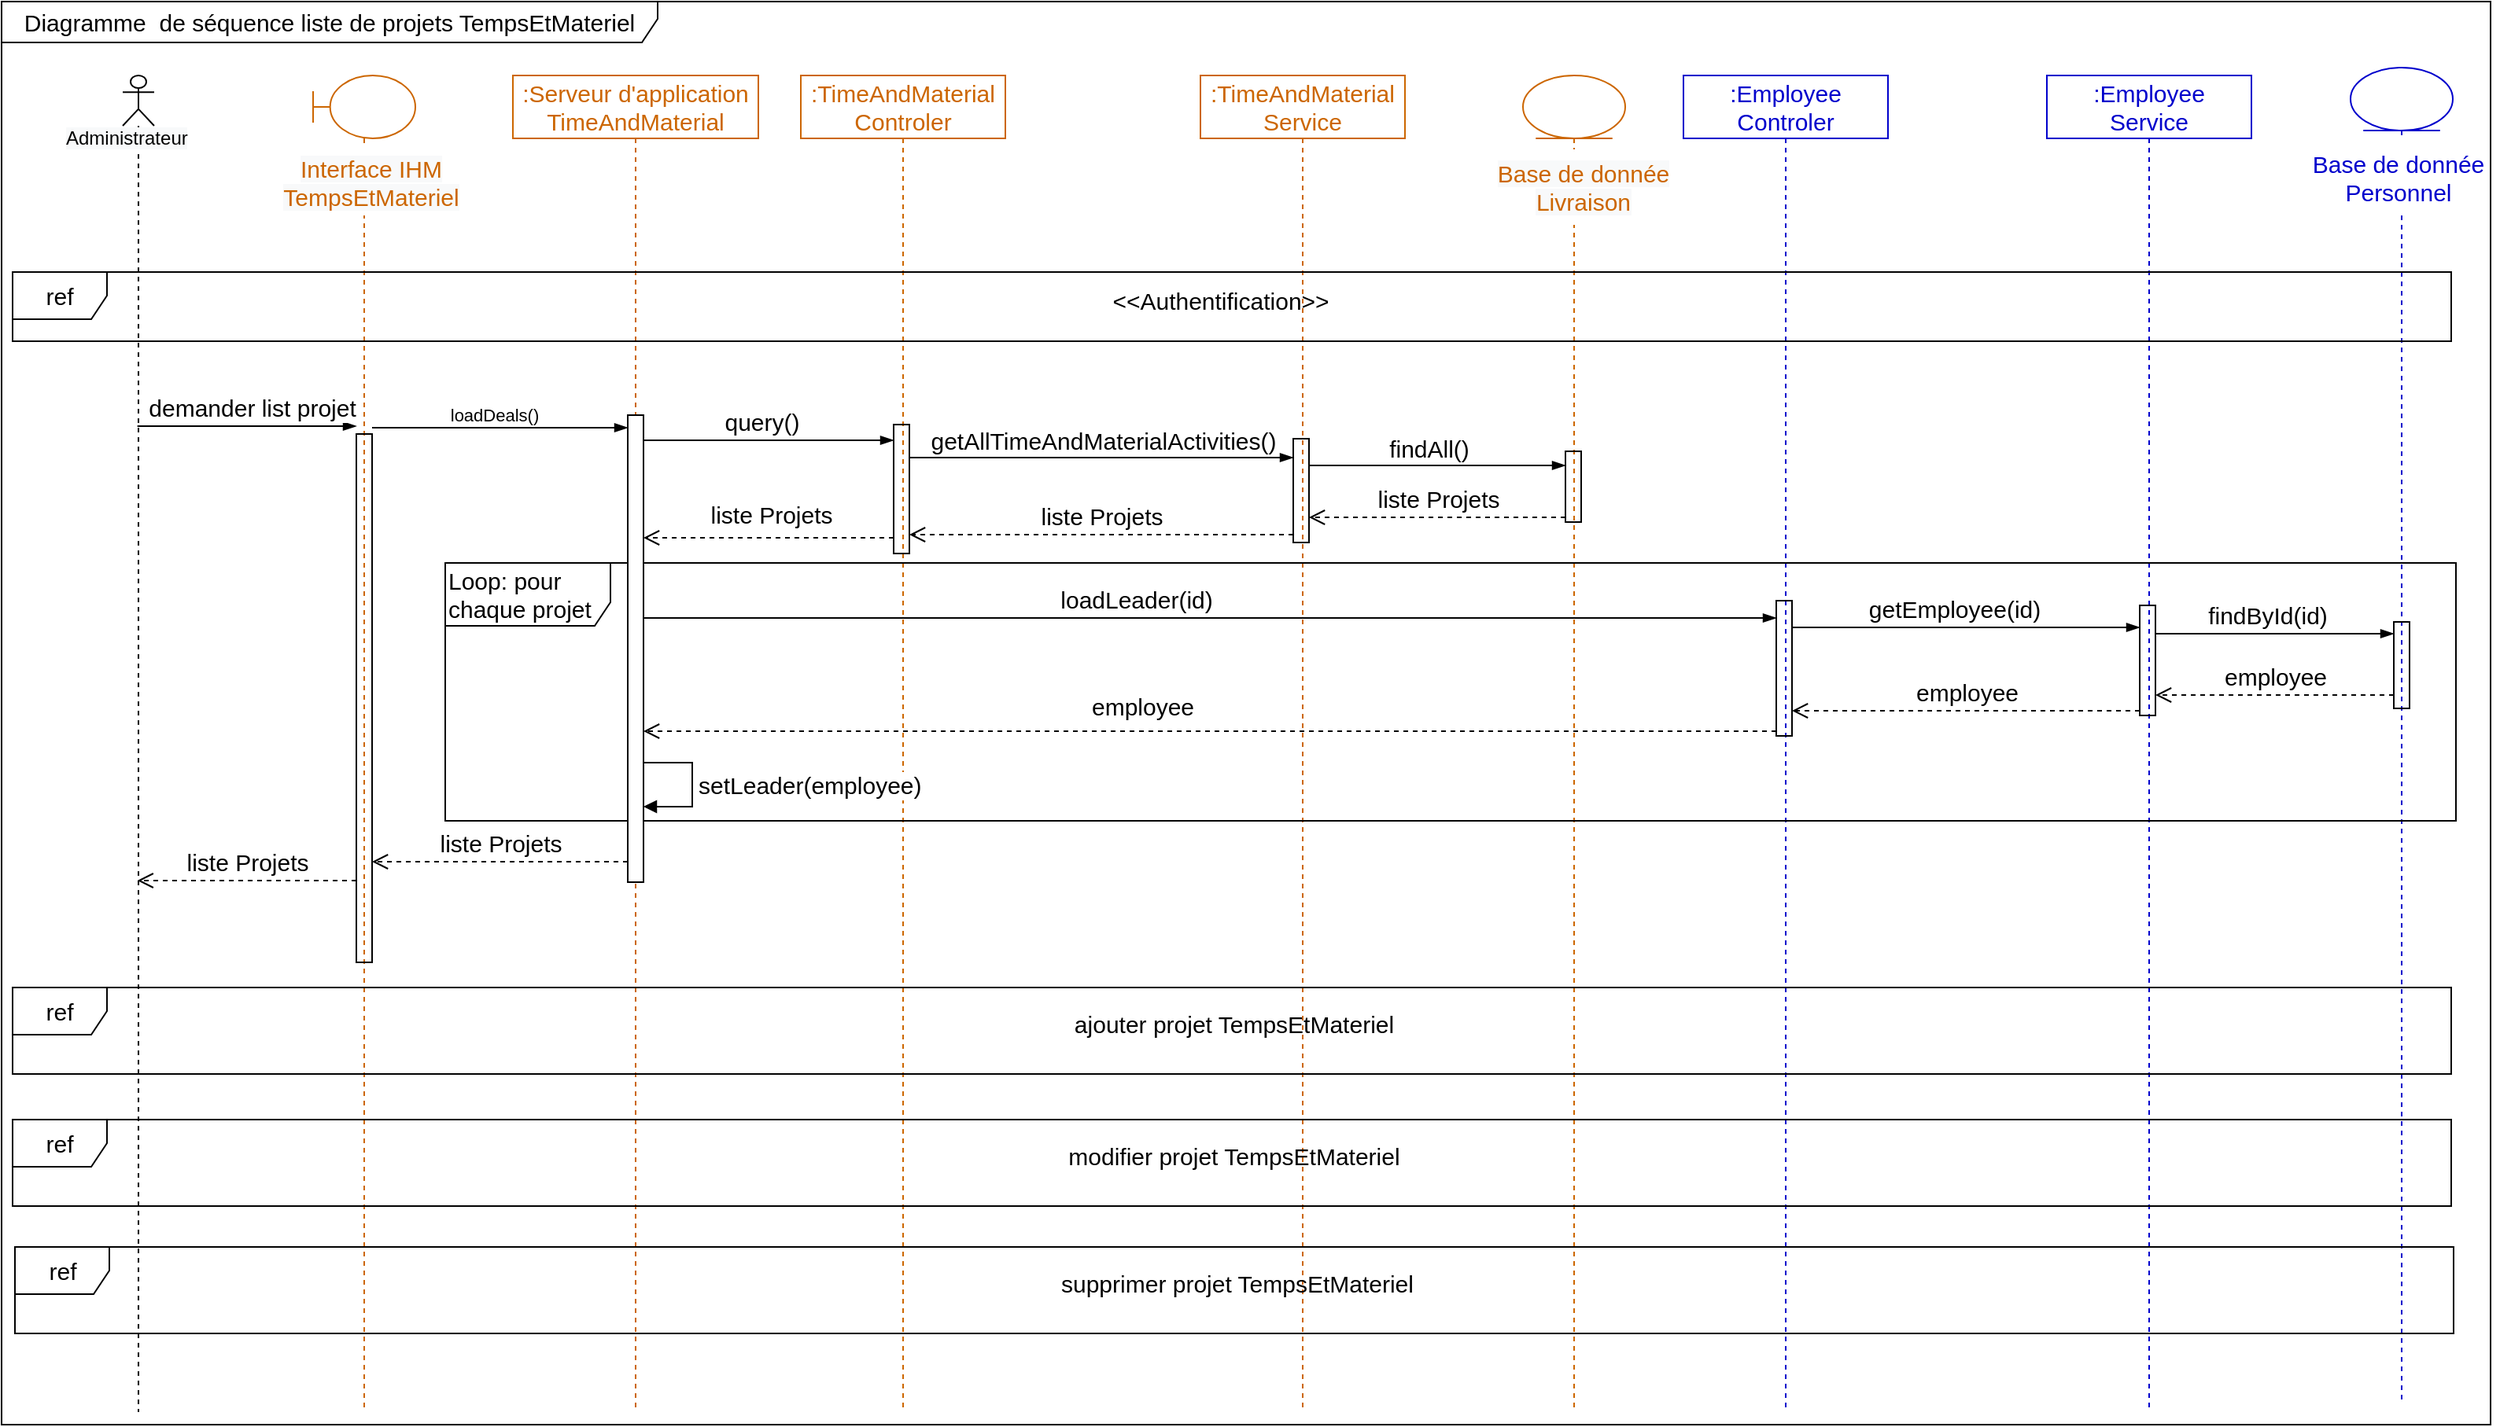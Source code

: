 <mxfile version="20.2.3" type="github">
  <diagram id="GG7RsVFY-ZaRTAt75dBU" name="Page-1">
    <mxGraphModel dx="1778" dy="993" grid="0" gridSize="10" guides="1" tooltips="1" connect="1" arrows="1" fold="1" page="1" pageScale="1" pageWidth="827" pageHeight="1169" math="0" shadow="0">
      <root>
        <mxCell id="0" />
        <mxCell id="1" parent="0" />
        <mxCell id="DRZjtDO21QbI87yVFXPy-7" value=":TimeAndMaterial&lt;br&gt;Controler" style="shape=umlLifeline;perimeter=lifelinePerimeter;whiteSpace=wrap;html=1;container=1;collapsible=0;recursiveResize=0;outlineConnect=0;rounded=0;shadow=0;glass=0;sketch=0;fillColor=none;fontSize=15;fontColor=#CC6600;strokeColor=#CC6600;" parent="1" vertex="1">
          <mxGeometry x="541" y="65" width="130" height="850" as="geometry" />
        </mxCell>
        <mxCell id="DRZjtDO21QbI87yVFXPy-24" value="" style="html=1;points=[];perimeter=orthogonalPerimeter;rounded=0;shadow=0;glass=0;sketch=0;fontSize=15;fillColor=none;" parent="DRZjtDO21QbI87yVFXPy-7" vertex="1">
          <mxGeometry x="59" y="222" width="10" height="82" as="geometry" />
        </mxCell>
        <mxCell id="DRZjtDO21QbI87yVFXPy-2" value="" style="shape=umlLifeline;participant=umlActor;perimeter=lifelinePerimeter;whiteSpace=wrap;html=1;container=1;collapsible=0;recursiveResize=0;verticalAlign=top;spacingTop=36;outlineConnect=0;fillColor=none;size=32;sketch=0;shadow=0;rounded=0;glass=0;" parent="1" vertex="1">
          <mxGeometry x="110" y="65" width="20" height="850" as="geometry" />
        </mxCell>
        <mxCell id="DRZjtDO21QbI87yVFXPy-3" value="&lt;span style=&quot;color: rgb(0, 0, 0); font-family: Helvetica; font-size: 12px; font-style: normal; font-variant-ligatures: normal; font-variant-caps: normal; font-weight: 400; letter-spacing: normal; orphans: 2; text-align: center; text-indent: 0px; text-transform: none; widows: 2; word-spacing: 0px; -webkit-text-stroke-width: 0px; background-color: rgb(248, 249, 250); text-decoration-thickness: initial; text-decoration-style: initial; text-decoration-color: initial; float: none; display: inline !important;&quot;&gt;Administrateur&lt;/span&gt;" style="text;whiteSpace=wrap;html=1;" parent="1" vertex="1">
          <mxGeometry x="72" y="91" width="105" height="36" as="geometry" />
        </mxCell>
        <mxCell id="DRZjtDO21QbI87yVFXPy-8" value=":TimeAndMaterial&lt;br&gt;Service" style="shape=umlLifeline;perimeter=lifelinePerimeter;whiteSpace=wrap;html=1;container=1;collapsible=0;recursiveResize=0;outlineConnect=0;rounded=0;shadow=0;glass=0;sketch=0;fillColor=none;fontSize=15;fontColor=#CC6600;strokeColor=#CC6600;" parent="1" vertex="1">
          <mxGeometry x="795" y="65" width="130" height="850" as="geometry" />
        </mxCell>
        <mxCell id="DRZjtDO21QbI87yVFXPy-27" value="" style="html=1;points=[];perimeter=orthogonalPerimeter;rounded=0;shadow=0;glass=0;sketch=0;fontSize=15;fillColor=none;" parent="DRZjtDO21QbI87yVFXPy-8" vertex="1">
          <mxGeometry x="59" y="231" width="10" height="66" as="geometry" />
        </mxCell>
        <mxCell id="DRZjtDO21QbI87yVFXPy-10" value="" style="shape=umlLifeline;participant=umlEntity;perimeter=lifelinePerimeter;whiteSpace=wrap;html=1;container=1;collapsible=0;recursiveResize=0;verticalAlign=top;spacingTop=36;outlineConnect=0;rounded=0;shadow=0;glass=0;sketch=0;fontSize=15;fillColor=none;fontColor=#CC6600;strokeColor=#CC6600;" parent="1" vertex="1">
          <mxGeometry x="1000" y="65" width="65" height="850" as="geometry" />
        </mxCell>
        <mxCell id="DRZjtDO21QbI87yVFXPy-29" value="" style="html=1;points=[];perimeter=orthogonalPerimeter;rounded=0;shadow=0;glass=0;sketch=0;fontSize=15;fillColor=none;" parent="DRZjtDO21QbI87yVFXPy-10" vertex="1">
          <mxGeometry x="27" y="239" width="10" height="45" as="geometry" />
        </mxCell>
        <mxCell id="DRZjtDO21QbI87yVFXPy-11" value="&lt;span style=&quot;font-family: Helvetica; font-size: 15px; font-style: normal; font-variant-ligatures: normal; font-variant-caps: normal; font-weight: 400; letter-spacing: normal; orphans: 2; text-indent: 0px; text-transform: none; widows: 2; word-spacing: 0px; -webkit-text-stroke-width: 0px; background-color: rgb(248, 249, 250); text-decoration-thickness: initial; text-decoration-style: initial; text-decoration-color: initial; float: none; display: inline !important;&quot;&gt;Base de donnée&lt;br&gt;Livraison&lt;br&gt;&lt;/span&gt;" style="text;whiteSpace=wrap;html=1;fontSize=15;align=center;fillColor=default;fontColor=#CC6600;" parent="DRZjtDO21QbI87yVFXPy-10" vertex="1">
          <mxGeometry x="-21" y="47" width="119" height="48" as="geometry" />
        </mxCell>
        <mxCell id="DRZjtDO21QbI87yVFXPy-12" value="" style="shape=umlLifeline;participant=umlBoundary;perimeter=lifelinePerimeter;whiteSpace=wrap;html=1;container=1;collapsible=0;recursiveResize=0;verticalAlign=top;spacingTop=36;outlineConnect=0;rounded=0;shadow=0;glass=0;sketch=0;fontSize=15;fillColor=none;fontColor=#CC6600;strokeColor=#CC6600;" parent="1" vertex="1">
          <mxGeometry x="231" y="65" width="65" height="850" as="geometry" />
        </mxCell>
        <mxCell id="DRZjtDO21QbI87yVFXPy-13" value="&lt;span style=&quot;font-family: Helvetica; font-size: 15px; font-style: normal; font-variant-ligatures: normal; font-variant-caps: normal; font-weight: 400; letter-spacing: normal; orphans: 2; text-indent: 0px; text-transform: none; widows: 2; word-spacing: 0px; -webkit-text-stroke-width: 0px; background-color: rgb(248, 249, 250); text-decoration-thickness: initial; text-decoration-style: initial; text-decoration-color: initial; float: none; display: inline !important;&quot;&gt;Interface IHM&lt;/span&gt;&lt;br style=&quot;font-family: Helvetica; font-size: 15px; font-style: normal; font-variant-ligatures: normal; font-variant-caps: normal; font-weight: 400; letter-spacing: normal; orphans: 2; text-indent: 0px; text-transform: none; widows: 2; word-spacing: 0px; -webkit-text-stroke-width: 0px; background-color: rgb(248, 249, 250); text-decoration-thickness: initial; text-decoration-style: initial; text-decoration-color: initial;&quot;&gt;&lt;span style=&quot;font-family: Helvetica; font-size: 15px; font-style: normal; font-variant-ligatures: normal; font-variant-caps: normal; font-weight: 400; letter-spacing: normal; orphans: 2; text-indent: 0px; text-transform: none; widows: 2; word-spacing: 0px; -webkit-text-stroke-width: 0px; background-color: rgb(248, 249, 250); text-decoration-thickness: initial; text-decoration-style: initial; text-decoration-color: initial; float: none; display: inline !important;&quot;&gt;TempsEtMateriel&lt;/span&gt;" style="text;whiteSpace=wrap;html=1;fontSize=15;align=center;fillColor=default;fontColor=#CC6600;" parent="DRZjtDO21QbI87yVFXPy-12" vertex="1">
          <mxGeometry x="-24" y="44" width="122" height="45" as="geometry" />
        </mxCell>
        <mxCell id="DRZjtDO21QbI87yVFXPy-21" value="" style="html=1;points=[];perimeter=orthogonalPerimeter;rounded=0;shadow=0;glass=0;sketch=0;fontSize=15;fillColor=none;" parent="DRZjtDO21QbI87yVFXPy-12" vertex="1">
          <mxGeometry x="27.5" y="228" width="10" height="336" as="geometry" />
        </mxCell>
        <mxCell id="DRZjtDO21QbI87yVFXPy-14" value=":Employee&lt;br&gt;Controler" style="shape=umlLifeline;perimeter=lifelinePerimeter;whiteSpace=wrap;html=1;container=1;collapsible=0;recursiveResize=0;outlineConnect=0;rounded=0;shadow=0;glass=0;sketch=0;fillColor=none;fontSize=15;strokeColor=#0000CC;fontColor=#0000CC;" parent="1" vertex="1">
          <mxGeometry x="1102" y="65" width="130" height="850" as="geometry" />
        </mxCell>
        <mxCell id="DRZjtDO21QbI87yVFXPy-41" value="" style="html=1;points=[];perimeter=orthogonalPerimeter;rounded=0;shadow=0;glass=0;sketch=0;fontSize=15;fillColor=none;" parent="DRZjtDO21QbI87yVFXPy-14" vertex="1">
          <mxGeometry x="59" y="334" width="10" height="86" as="geometry" />
        </mxCell>
        <mxCell id="DRZjtDO21QbI87yVFXPy-16" value="" style="shape=umlLifeline;participant=umlEntity;perimeter=lifelinePerimeter;whiteSpace=wrap;html=1;container=1;collapsible=0;recursiveResize=0;verticalAlign=top;spacingTop=36;outlineConnect=0;rounded=0;shadow=0;glass=0;sketch=0;fontSize=15;fillColor=none;strokeColor=#0000CC;" parent="1" vertex="1">
          <mxGeometry x="1526" y="60" width="65" height="850" as="geometry" />
        </mxCell>
        <mxCell id="DRZjtDO21QbI87yVFXPy-17" value="Base de donnée&lt;br&gt;Personnel" style="text;whiteSpace=wrap;html=1;fontSize=15;align=center;fillColor=default;fontColor=#0000CC;" parent="DRZjtDO21QbI87yVFXPy-16" vertex="1">
          <mxGeometry x="-33" y="46" width="127" height="48" as="geometry" />
        </mxCell>
        <mxCell id="DRZjtDO21QbI87yVFXPy-46" value="" style="html=1;points=[];perimeter=orthogonalPerimeter;rounded=0;shadow=0;glass=0;sketch=0;fontSize=15;fillColor=none;" parent="DRZjtDO21QbI87yVFXPy-16" vertex="1">
          <mxGeometry x="27.5" y="352.5" width="10" height="55" as="geometry" />
        </mxCell>
        <mxCell id="DRZjtDO21QbI87yVFXPy-15" value=":Employee&lt;br&gt;Service" style="shape=umlLifeline;perimeter=lifelinePerimeter;whiteSpace=wrap;html=1;container=1;collapsible=0;recursiveResize=0;outlineConnect=0;rounded=0;shadow=0;glass=0;sketch=0;fillColor=none;fontSize=15;strokeColor=#0000CC;fontColor=#0000CC;" parent="1" vertex="1">
          <mxGeometry x="1333" y="65" width="130" height="850" as="geometry" />
        </mxCell>
        <mxCell id="DRZjtDO21QbI87yVFXPy-43" value="" style="html=1;points=[];perimeter=orthogonalPerimeter;rounded=0;shadow=0;glass=0;sketch=0;fontSize=15;fillColor=none;" parent="DRZjtDO21QbI87yVFXPy-15" vertex="1">
          <mxGeometry x="59" y="337" width="10" height="70" as="geometry" />
        </mxCell>
        <mxCell id="DRZjtDO21QbI87yVFXPy-18" value="" style="edgeStyle=elbowEdgeStyle;fontSize=12;html=1;endArrow=blockThin;endFill=1;rounded=0;" parent="1" edge="1">
          <mxGeometry width="160" relative="1" as="geometry">
            <mxPoint x="119.324" y="288" as="sourcePoint" />
            <mxPoint x="258.5" y="288" as="targetPoint" />
            <Array as="points">
              <mxPoint x="190" y="288" />
              <mxPoint x="171" y="261" />
            </Array>
          </mxGeometry>
        </mxCell>
        <mxCell id="DRZjtDO21QbI87yVFXPy-19" value="demander list projet" style="edgeLabel;html=1;align=center;verticalAlign=middle;resizable=0;points=[];fontSize=15;" parent="DRZjtDO21QbI87yVFXPy-18" vertex="1" connectable="0">
          <mxGeometry x="-0.395" relative="1" as="geometry">
            <mxPoint x="30" y="-12" as="offset" />
          </mxGeometry>
        </mxCell>
        <mxCell id="DRZjtDO21QbI87yVFXPy-23" value="" style="edgeStyle=elbowEdgeStyle;fontSize=12;html=1;endArrow=blockThin;endFill=1;rounded=0;" parent="1" source="kpgrijez0biBoFg0Qp2z-3" target="DRZjtDO21QbI87yVFXPy-24" edge="1">
          <mxGeometry width="160" relative="1" as="geometry">
            <mxPoint x="532" y="237" as="sourcePoint" />
            <mxPoint x="637" y="443" as="targetPoint" />
            <Array as="points">
              <mxPoint x="561" y="297" />
              <mxPoint x="444" y="291" />
              <mxPoint x="426" y="304" />
            </Array>
          </mxGeometry>
        </mxCell>
        <mxCell id="DRZjtDO21QbI87yVFXPy-25" value="query()" style="edgeLabel;html=1;align=center;verticalAlign=middle;resizable=0;points=[];fontSize=15;" parent="DRZjtDO21QbI87yVFXPy-23" vertex="1" connectable="0">
          <mxGeometry x="-0.219" y="3" relative="1" as="geometry">
            <mxPoint x="13" y="-9" as="offset" />
          </mxGeometry>
        </mxCell>
        <mxCell id="DRZjtDO21QbI87yVFXPy-26" value="" style="edgeStyle=elbowEdgeStyle;fontSize=12;html=1;endArrow=blockThin;endFill=1;rounded=0;" parent="1" source="DRZjtDO21QbI87yVFXPy-24" target="DRZjtDO21QbI87yVFXPy-27" edge="1">
          <mxGeometry width="160" relative="1" as="geometry">
            <mxPoint x="394" y="355" as="sourcePoint" />
            <mxPoint x="554" y="355" as="targetPoint" />
            <Array as="points">
              <mxPoint x="753" y="308" />
              <mxPoint x="602" y="293" />
              <mxPoint x="527" y="322" />
            </Array>
          </mxGeometry>
        </mxCell>
        <mxCell id="DRZjtDO21QbI87yVFXPy-28" value="getAllTimeAndMaterialActivities()" style="edgeLabel;html=1;align=center;verticalAlign=middle;resizable=0;points=[];fontSize=15;" parent="DRZjtDO21QbI87yVFXPy-26" vertex="1" connectable="0">
          <mxGeometry x="0.124" relative="1" as="geometry">
            <mxPoint x="-14" y="-11" as="offset" />
          </mxGeometry>
        </mxCell>
        <mxCell id="DRZjtDO21QbI87yVFXPy-30" value="" style="edgeStyle=elbowEdgeStyle;fontSize=12;html=1;endArrow=blockThin;endFill=1;rounded=0;" parent="1" source="DRZjtDO21QbI87yVFXPy-27" target="DRZjtDO21QbI87yVFXPy-29" edge="1">
          <mxGeometry width="160" relative="1" as="geometry">
            <mxPoint x="474" y="355" as="sourcePoint" />
            <mxPoint x="634" y="355" as="targetPoint" />
            <Array as="points">
              <mxPoint x="869" y="313" />
              <mxPoint x="766" y="318" />
            </Array>
          </mxGeometry>
        </mxCell>
        <mxCell id="DRZjtDO21QbI87yVFXPy-31" value="findAll()" style="edgeLabel;html=1;align=center;verticalAlign=middle;resizable=0;points=[];fontSize=15;" parent="DRZjtDO21QbI87yVFXPy-30" vertex="1" connectable="0">
          <mxGeometry x="-0.356" y="2" relative="1" as="geometry">
            <mxPoint x="23" y="-9" as="offset" />
          </mxGeometry>
        </mxCell>
        <mxCell id="DRZjtDO21QbI87yVFXPy-32" value="liste Projets" style="html=1;verticalAlign=bottom;endArrow=open;dashed=1;endSize=8;rounded=0;fontSize=15;" parent="1" edge="1" target="DRZjtDO21QbI87yVFXPy-27" source="DRZjtDO21QbI87yVFXPy-29">
          <mxGeometry relative="1" as="geometry">
            <mxPoint x="806" y="342" as="sourcePoint" />
            <mxPoint x="668" y="342" as="targetPoint" />
            <Array as="points">
              <mxPoint x="948" y="346" />
            </Array>
          </mxGeometry>
        </mxCell>
        <mxCell id="DRZjtDO21QbI87yVFXPy-33" value="liste Projets" style="html=1;verticalAlign=bottom;endArrow=open;dashed=1;endSize=8;rounded=0;fontSize=15;" parent="1" edge="1" target="DRZjtDO21QbI87yVFXPy-24" source="DRZjtDO21QbI87yVFXPy-27">
          <mxGeometry relative="1" as="geometry">
            <mxPoint x="658" y="347" as="sourcePoint" />
            <mxPoint x="477" y="347" as="targetPoint" />
            <Array as="points">
              <mxPoint x="758" y="357" />
            </Array>
          </mxGeometry>
        </mxCell>
        <mxCell id="DRZjtDO21QbI87yVFXPy-34" value="liste Projets" style="html=1;verticalAlign=bottom;endArrow=open;dashed=1;endSize=8;rounded=0;fontSize=15;" parent="1" source="DRZjtDO21QbI87yVFXPy-24" target="kpgrijez0biBoFg0Qp2z-3" edge="1">
          <mxGeometry x="-0.019" y="-3" relative="1" as="geometry">
            <mxPoint x="479" y="359" as="sourcePoint" />
            <mxPoint x="298" y="359" as="targetPoint" />
            <Array as="points">
              <mxPoint x="446" y="359" />
            </Array>
            <mxPoint as="offset" />
          </mxGeometry>
        </mxCell>
        <mxCell id="DRZjtDO21QbI87yVFXPy-38" value="" style="edgeStyle=elbowEdgeStyle;fontSize=12;html=1;endArrow=blockThin;endFill=1;rounded=0;" parent="1" source="kpgrijez0biBoFg0Qp2z-3" target="DRZjtDO21QbI87yVFXPy-41" edge="1">
          <mxGeometry width="160" relative="1" as="geometry">
            <mxPoint x="312" y="410" as="sourcePoint" />
            <mxPoint x="985.5" y="410" as="targetPoint" />
            <Array as="points">
              <mxPoint x="873" y="410" />
            </Array>
          </mxGeometry>
        </mxCell>
        <mxCell id="DRZjtDO21QbI87yVFXPy-39" value="loadLeader(id)" style="edgeLabel;html=1;align=center;verticalAlign=middle;resizable=0;points=[];fontSize=15;" parent="DRZjtDO21QbI87yVFXPy-38" vertex="1" connectable="0">
          <mxGeometry x="-0.256" y="-3" relative="1" as="geometry">
            <mxPoint x="45" y="-15" as="offset" />
          </mxGeometry>
        </mxCell>
        <mxCell id="DRZjtDO21QbI87yVFXPy-42" value="" style="fontSize=12;html=1;endArrow=blockThin;endFill=1;rounded=0;" parent="1" source="DRZjtDO21QbI87yVFXPy-41" target="DRZjtDO21QbI87yVFXPy-43" edge="1">
          <mxGeometry width="160" relative="1" as="geometry">
            <mxPoint x="917" y="389" as="sourcePoint" />
            <mxPoint x="1077" y="389" as="targetPoint" />
            <Array as="points">
              <mxPoint x="1263" y="416" />
            </Array>
          </mxGeometry>
        </mxCell>
        <mxCell id="DRZjtDO21QbI87yVFXPy-45" value="getEmployee(id)" style="edgeLabel;html=1;align=center;verticalAlign=middle;resizable=0;points=[];fontSize=15;" parent="DRZjtDO21QbI87yVFXPy-42" vertex="1" connectable="0">
          <mxGeometry x="-0.254" y="1" relative="1" as="geometry">
            <mxPoint x="20" y="-11" as="offset" />
          </mxGeometry>
        </mxCell>
        <mxCell id="DRZjtDO21QbI87yVFXPy-47" value="" style="edgeStyle=elbowEdgeStyle;fontSize=12;html=1;endArrow=blockThin;endFill=1;rounded=0;" parent="1" source="DRZjtDO21QbI87yVFXPy-43" target="DRZjtDO21QbI87yVFXPy-46" edge="1">
          <mxGeometry width="160" relative="1" as="geometry">
            <mxPoint x="1065" y="396" as="sourcePoint" />
            <mxPoint x="1225" y="396" as="targetPoint" />
            <Array as="points">
              <mxPoint x="1442" y="420" />
              <mxPoint x="1334" y="409" />
            </Array>
          </mxGeometry>
        </mxCell>
        <mxCell id="DRZjtDO21QbI87yVFXPy-48" value="findById(id)" style="edgeLabel;html=1;align=center;verticalAlign=middle;resizable=0;points=[];fontSize=15;" parent="DRZjtDO21QbI87yVFXPy-47" vertex="1" connectable="0">
          <mxGeometry x="-0.269" y="1" relative="1" as="geometry">
            <mxPoint x="15" y="-11" as="offset" />
          </mxGeometry>
        </mxCell>
        <mxCell id="DRZjtDO21QbI87yVFXPy-49" value="employee" style="html=1;verticalAlign=bottom;endArrow=open;dashed=1;endSize=8;rounded=0;fontSize=15;" parent="1" source="DRZjtDO21QbI87yVFXPy-46" target="DRZjtDO21QbI87yVFXPy-43" edge="1">
          <mxGeometry relative="1" as="geometry">
            <mxPoint x="1511" y="460" as="sourcePoint" />
            <mxPoint x="1221" y="462" as="targetPoint" />
            <Array as="points">
              <mxPoint x="1449" y="459" />
            </Array>
          </mxGeometry>
        </mxCell>
        <mxCell id="DRZjtDO21QbI87yVFXPy-50" value="employee" style="html=1;verticalAlign=bottom;endArrow=open;dashed=1;endSize=8;rounded=0;fontSize=15;" parent="1" edge="1" target="DRZjtDO21QbI87yVFXPy-41" source="DRZjtDO21QbI87yVFXPy-43">
          <mxGeometry relative="1" as="geometry">
            <mxPoint x="1158" y="471" as="sourcePoint" />
            <mxPoint x="991" y="471" as="targetPoint" />
            <Array as="points">
              <mxPoint x="1237" y="469" />
            </Array>
          </mxGeometry>
        </mxCell>
        <mxCell id="DRZjtDO21QbI87yVFXPy-51" value="employee" style="html=1;verticalAlign=bottom;endArrow=open;dashed=1;endSize=8;rounded=0;fontSize=15;startArrow=none;" parent="1" source="DRZjtDO21QbI87yVFXPy-41" target="kpgrijez0biBoFg0Qp2z-3" edge="1">
          <mxGeometry x="0.121" y="-4" relative="1" as="geometry">
            <mxPoint x="981" y="481.0" as="sourcePoint" />
            <mxPoint x="312" y="396.509" as="targetPoint" />
            <Array as="points">
              <mxPoint x="964" y="482" />
            </Array>
            <mxPoint as="offset" />
          </mxGeometry>
        </mxCell>
        <mxCell id="DRZjtDO21QbI87yVFXPy-54" value="liste Projets" style="html=1;verticalAlign=bottom;endArrow=open;dashed=1;endSize=8;rounded=0;fontSize=15;" parent="1" edge="1">
          <mxGeometry relative="1" as="geometry">
            <mxPoint x="258.5" y="577" as="sourcePoint" />
            <mxPoint x="119.324" y="577" as="targetPoint" />
            <Array as="points">
              <mxPoint x="221" y="577" />
            </Array>
          </mxGeometry>
        </mxCell>
        <mxCell id="DRZjtDO21QbI87yVFXPy-37" value="Loop: pour &lt;br&gt;chaque&amp;nbsp;&lt;span style=&quot;background-color: initial; text-align: center;&quot;&gt;projet&lt;/span&gt;" style="shape=umlFrame;whiteSpace=wrap;html=1;rounded=0;shadow=0;glass=0;sketch=0;fontSize=15;fillColor=none;width=105;height=40;align=left;" parent="1" vertex="1">
          <mxGeometry x="315" y="375" width="1278" height="164" as="geometry" />
        </mxCell>
        <mxCell id="DRZjtDO21QbI87yVFXPy-56" value="Diagramme&amp;nbsp; de séquence liste de projets TempsEtMateriel" style="shape=umlFrame;whiteSpace=wrap;html=1;rounded=0;shadow=0;glass=0;sketch=0;fontSize=15;fillColor=none;width=417;height=26;" parent="1" vertex="1">
          <mxGeometry x="33" y="18" width="1582" height="905" as="geometry" />
        </mxCell>
        <mxCell id="kpgrijez0biBoFg0Qp2z-1" value=":Serveur d&#39;application&lt;br&gt;TimeAndMaterial" style="shape=umlLifeline;perimeter=lifelinePerimeter;whiteSpace=wrap;html=1;container=1;collapsible=0;recursiveResize=0;outlineConnect=0;rounded=0;shadow=0;glass=0;sketch=0;fillColor=none;fontSize=15;fontColor=#CC6600;strokeColor=#CC6600;" vertex="1" parent="1">
          <mxGeometry x="358" y="65" width="156" height="850" as="geometry" />
        </mxCell>
        <mxCell id="kpgrijez0biBoFg0Qp2z-3" value="" style="html=1;points=[];perimeter=orthogonalPerimeter;" vertex="1" parent="kpgrijez0biBoFg0Qp2z-1">
          <mxGeometry x="73" y="216" width="10" height="297" as="geometry" />
        </mxCell>
        <mxCell id="DRZjtDO21QbI87yVFXPy-53" value="setLeader(employee)" style="edgeStyle=orthogonalEdgeStyle;html=1;align=left;spacingLeft=2;endArrow=block;rounded=0;fontSize=15;" parent="kpgrijez0biBoFg0Qp2z-1" source="kpgrijez0biBoFg0Qp2z-3" edge="1" target="kpgrijez0biBoFg0Qp2z-3">
          <mxGeometry relative="1" as="geometry">
            <mxPoint x="-59" y="421" as="sourcePoint" />
            <Array as="points">
              <mxPoint x="114" y="437" />
              <mxPoint x="114" y="465" />
            </Array>
            <mxPoint x="-46" y="452" as="targetPoint" />
          </mxGeometry>
        </mxCell>
        <mxCell id="kpgrijez0biBoFg0Qp2z-4" value="" style="fontSize=12;html=1;endArrow=blockThin;endFill=1;rounded=0;" edge="1" parent="1" target="kpgrijez0biBoFg0Qp2z-3">
          <mxGeometry width="160" relative="1" as="geometry">
            <mxPoint x="268.5" y="289" as="sourcePoint" />
            <mxPoint x="599" y="417" as="targetPoint" />
            <Array as="points">
              <mxPoint x="382" y="289" />
            </Array>
          </mxGeometry>
        </mxCell>
        <mxCell id="kpgrijez0biBoFg0Qp2z-5" value="loadDeals()" style="edgeLabel;html=1;align=center;verticalAlign=middle;resizable=0;points=[];" vertex="1" connectable="0" parent="kpgrijez0biBoFg0Qp2z-4">
          <mxGeometry x="-0.006" y="-3" relative="1" as="geometry">
            <mxPoint x="-4" y="-11" as="offset" />
          </mxGeometry>
        </mxCell>
        <mxCell id="kpgrijez0biBoFg0Qp2z-6" value="&lt;span style=&quot;font-size: 15px;&quot;&gt;liste Projets&lt;/span&gt;" style="html=1;verticalAlign=bottom;endArrow=open;dashed=1;endSize=8;rounded=0;" edge="1" parent="1" source="kpgrijez0biBoFg0Qp2z-3">
          <mxGeometry relative="1" as="geometry">
            <mxPoint x="518" y="479" as="sourcePoint" />
            <mxPoint x="268.5" y="565.0" as="targetPoint" />
            <Array as="points">
              <mxPoint x="373" y="565" />
            </Array>
          </mxGeometry>
        </mxCell>
        <mxCell id="kpgrijez0biBoFg0Qp2z-9" value="ref" style="shape=umlFrame;whiteSpace=wrap;html=1;labelBackgroundColor=none;fontSize=15;" vertex="1" parent="1">
          <mxGeometry x="40" y="190" width="1550" height="44" as="geometry" />
        </mxCell>
        <mxCell id="kpgrijez0biBoFg0Qp2z-10" value="&amp;lt;&amp;lt;Authentification&amp;gt;&amp;gt;" style="text;html=1;strokeColor=none;fillColor=none;align=center;verticalAlign=middle;whiteSpace=wrap;rounded=0;labelBackgroundColor=none;fontSize=15;fontColor=#000000;" vertex="1" parent="1">
          <mxGeometry x="778" y="193" width="60" height="30" as="geometry" />
        </mxCell>
        <mxCell id="kpgrijez0biBoFg0Qp2z-11" value="ref" style="shape=umlFrame;whiteSpace=wrap;html=1;labelBackgroundColor=none;fontSize=15;" vertex="1" parent="1">
          <mxGeometry x="40" y="645" width="1550" height="55" as="geometry" />
        </mxCell>
        <mxCell id="kpgrijez0biBoFg0Qp2z-12" value="ajouter projet TempsEtMateriel" style="text;html=1;strokeColor=none;fillColor=none;align=center;verticalAlign=middle;whiteSpace=wrap;rounded=0;labelBackgroundColor=none;fontSize=15;fontColor=#000000;" vertex="1" parent="1">
          <mxGeometry x="675" y="653" width="283" height="30" as="geometry" />
        </mxCell>
        <mxCell id="kpgrijez0biBoFg0Qp2z-16" value="ref" style="shape=umlFrame;whiteSpace=wrap;html=1;labelBackgroundColor=none;fontSize=15;" vertex="1" parent="1">
          <mxGeometry x="40" y="729" width="1550" height="55" as="geometry" />
        </mxCell>
        <mxCell id="kpgrijez0biBoFg0Qp2z-15" value="modifier projet TempsEtMateriel" style="text;html=1;strokeColor=none;fillColor=none;align=center;verticalAlign=middle;whiteSpace=wrap;rounded=0;labelBackgroundColor=none;fontSize=15;fontColor=#000000;" vertex="1" parent="1">
          <mxGeometry x="675" y="737" width="283" height="30" as="geometry" />
        </mxCell>
        <mxCell id="kpgrijez0biBoFg0Qp2z-17" value="ref" style="shape=umlFrame;whiteSpace=wrap;html=1;labelBackgroundColor=none;fontSize=15;" vertex="1" parent="1">
          <mxGeometry x="41.5" y="810" width="1550" height="55" as="geometry" />
        </mxCell>
        <mxCell id="kpgrijez0biBoFg0Qp2z-18" value="supprimer projet TempsEtMateriel" style="text;html=1;strokeColor=none;fillColor=none;align=center;verticalAlign=middle;whiteSpace=wrap;rounded=0;labelBackgroundColor=none;fontSize=15;fontColor=#000000;" vertex="1" parent="1">
          <mxGeometry x="676.5" y="818" width="283" height="30" as="geometry" />
        </mxCell>
      </root>
    </mxGraphModel>
  </diagram>
</mxfile>
